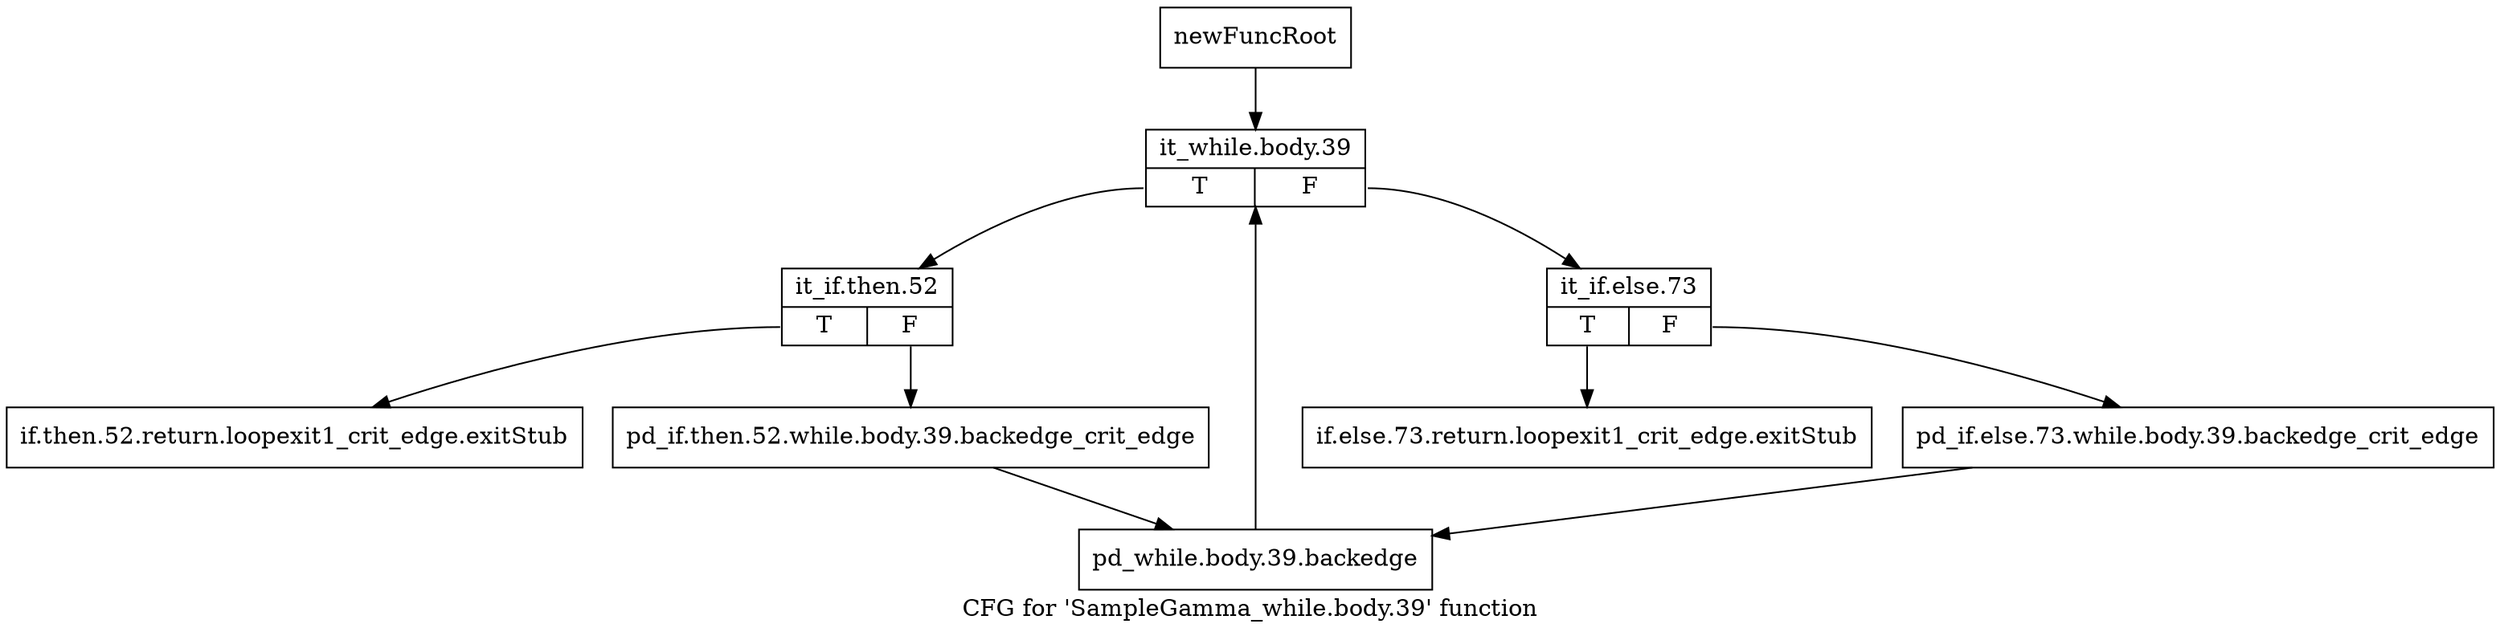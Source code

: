 digraph "CFG for 'SampleGamma_while.body.39' function" {
	label="CFG for 'SampleGamma_while.body.39' function";

	Node0x3145a10 [shape=record,label="{newFuncRoot}"];
	Node0x3145a10 -> Node0x3145b00;
	Node0x3145a60 [shape=record,label="{if.else.73.return.loopexit1_crit_edge.exitStub}"];
	Node0x3145ab0 [shape=record,label="{if.then.52.return.loopexit1_crit_edge.exitStub}"];
	Node0x3145b00 [shape=record,label="{it_while.body.39|{<s0>T|<s1>F}}"];
	Node0x3145b00:s0 -> Node0x3145bf0;
	Node0x3145b00:s1 -> Node0x3145b50;
	Node0x3145b50 [shape=record,label="{it_if.else.73|{<s0>T|<s1>F}}"];
	Node0x3145b50:s0 -> Node0x3145a60;
	Node0x3145b50:s1 -> Node0x3145ba0;
	Node0x3145ba0 [shape=record,label="{pd_if.else.73.while.body.39.backedge_crit_edge}"];
	Node0x3145ba0 -> Node0x3145c90;
	Node0x3145bf0 [shape=record,label="{it_if.then.52|{<s0>T|<s1>F}}"];
	Node0x3145bf0:s0 -> Node0x3145ab0;
	Node0x3145bf0:s1 -> Node0x3145c40;
	Node0x3145c40 [shape=record,label="{pd_if.then.52.while.body.39.backedge_crit_edge}"];
	Node0x3145c40 -> Node0x3145c90;
	Node0x3145c90 [shape=record,label="{pd_while.body.39.backedge}"];
	Node0x3145c90 -> Node0x3145b00;
}
